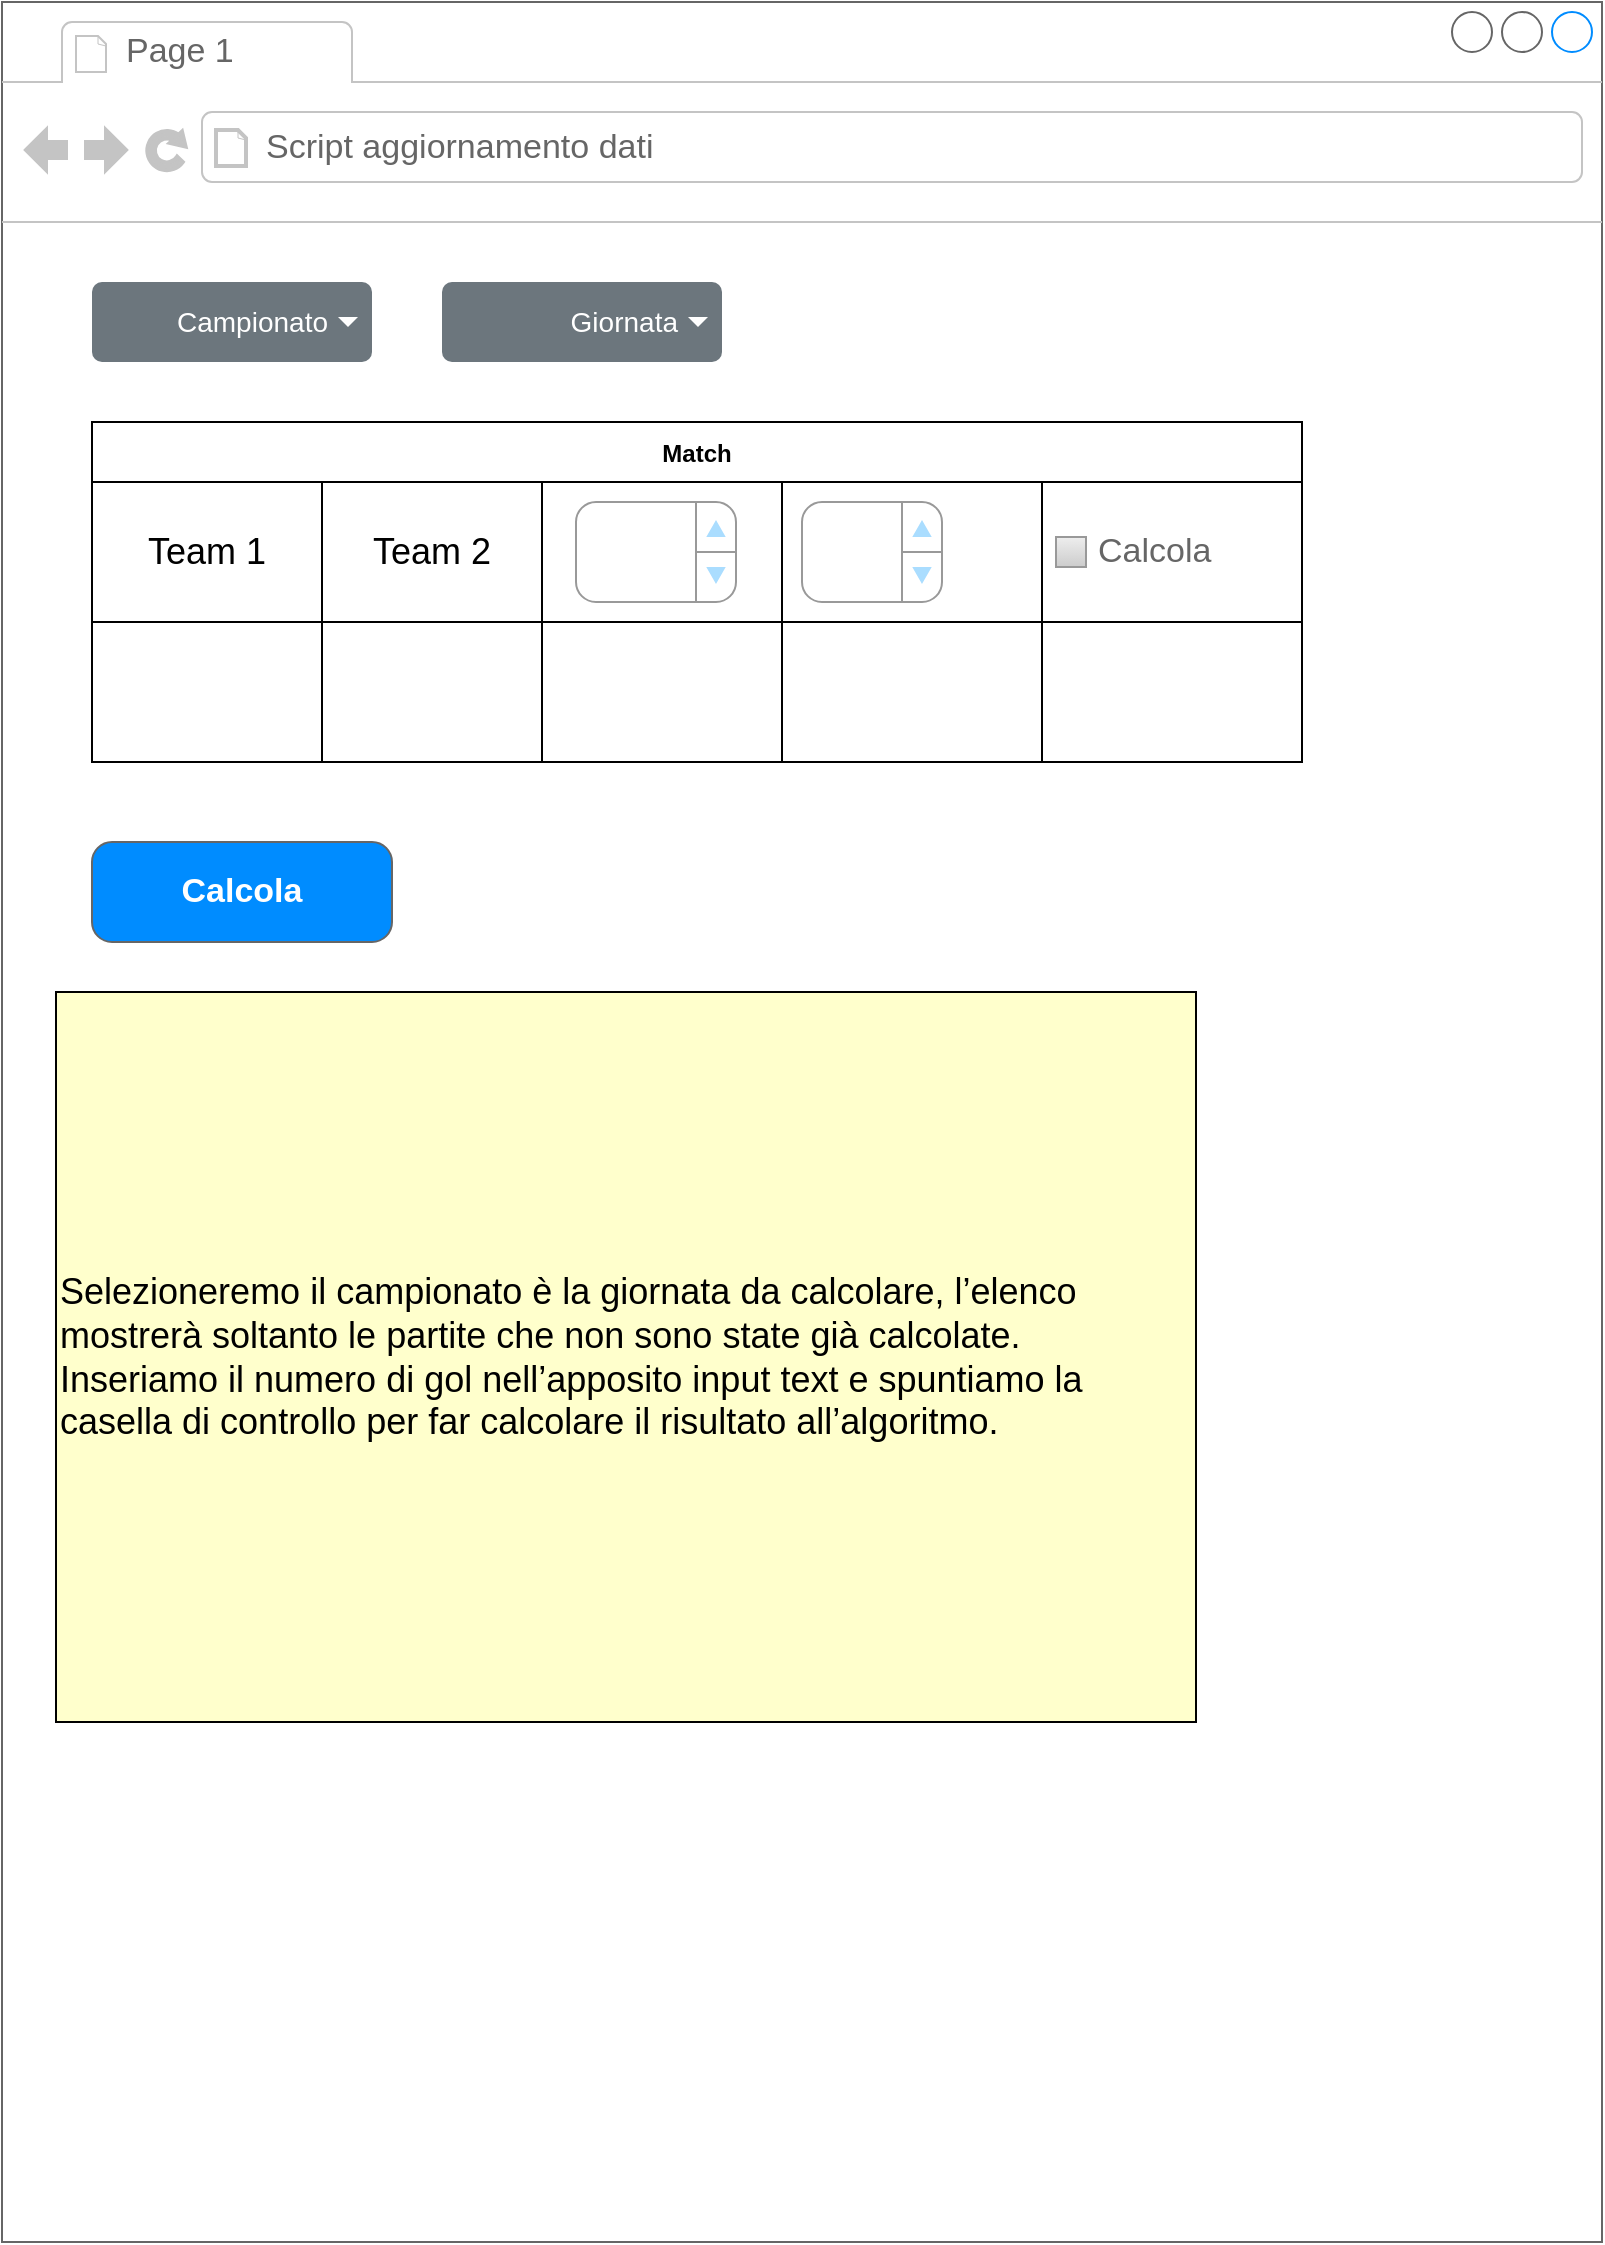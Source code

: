 <mxfile version="15.4.1" type="github">
  <diagram id="uaHTxC-ySIg1MWi0-lsI" name="Page-1">
    <mxGraphModel dx="845" dy="1215" grid="1" gridSize="10" guides="1" tooltips="1" connect="1" arrows="1" fold="1" page="1" pageScale="1" pageWidth="827" pageHeight="1169" math="0" shadow="0">
      <root>
        <mxCell id="0" />
        <mxCell id="1" parent="0" />
        <mxCell id="di2XAjyQTA1PsKkKIKUL-27" value="" style="strokeWidth=1;shadow=0;dashed=0;align=center;html=1;shape=mxgraph.mockup.containers.browserWindow;rSize=0;strokeColor=#666666;strokeColor2=#008cff;strokeColor3=#c4c4c4;mainText=,;recursiveResize=0;" vertex="1" parent="1">
          <mxGeometry x="13" y="10" width="800" height="1120" as="geometry" />
        </mxCell>
        <mxCell id="di2XAjyQTA1PsKkKIKUL-28" value="Page 1" style="strokeWidth=1;shadow=0;dashed=0;align=center;html=1;shape=mxgraph.mockup.containers.anchor;fontSize=17;fontColor=#666666;align=left;" vertex="1" parent="di2XAjyQTA1PsKkKIKUL-27">
          <mxGeometry x="60" y="12" width="110" height="26" as="geometry" />
        </mxCell>
        <mxCell id="di2XAjyQTA1PsKkKIKUL-29" value="Script aggiornamento dati" style="strokeWidth=1;shadow=0;dashed=0;align=center;html=1;shape=mxgraph.mockup.containers.anchor;rSize=0;fontSize=17;fontColor=#666666;align=left;" vertex="1" parent="di2XAjyQTA1PsKkKIKUL-27">
          <mxGeometry x="130" y="60" width="250" height="26" as="geometry" />
        </mxCell>
        <mxCell id="di2XAjyQTA1PsKkKIKUL-52" value="Campionato" style="html=1;shadow=0;dashed=0;shape=mxgraph.bootstrap.rrect;rSize=5;strokeColor=none;strokeWidth=1;fillColor=#6C767D;fontColor=#ffffff;whiteSpace=wrap;align=right;verticalAlign=middle;fontStyle=0;fontSize=14;spacingRight=20;" vertex="1" parent="di2XAjyQTA1PsKkKIKUL-27">
          <mxGeometry x="45" y="140" width="140" height="40" as="geometry" />
        </mxCell>
        <mxCell id="di2XAjyQTA1PsKkKIKUL-53" value="" style="shape=triangle;direction=south;fillColor=#ffffff;strokeColor=none;perimeter=none;" vertex="1" parent="di2XAjyQTA1PsKkKIKUL-52">
          <mxGeometry x="1" y="0.5" width="10" height="5" relative="1" as="geometry">
            <mxPoint x="-17" y="-2.5" as="offset" />
          </mxGeometry>
        </mxCell>
        <mxCell id="di2XAjyQTA1PsKkKIKUL-54" value="Giornata" style="html=1;shadow=0;dashed=0;shape=mxgraph.bootstrap.rrect;rSize=5;strokeColor=none;strokeWidth=1;fillColor=#6C767D;fontColor=#ffffff;whiteSpace=wrap;align=right;verticalAlign=middle;fontStyle=0;fontSize=14;spacingRight=20;" vertex="1" parent="di2XAjyQTA1PsKkKIKUL-27">
          <mxGeometry x="220" y="140" width="140" height="40" as="geometry" />
        </mxCell>
        <mxCell id="di2XAjyQTA1PsKkKIKUL-55" value="" style="shape=triangle;direction=south;fillColor=#ffffff;strokeColor=none;perimeter=none;" vertex="1" parent="di2XAjyQTA1PsKkKIKUL-54">
          <mxGeometry x="1" y="0.5" width="10" height="5" relative="1" as="geometry">
            <mxPoint x="-17" y="-2.5" as="offset" />
          </mxGeometry>
        </mxCell>
        <mxCell id="di2XAjyQTA1PsKkKIKUL-70" value="Match" style="shape=table;startSize=30;container=1;collapsible=0;childLayout=tableLayout;fontStyle=1;align=center;pointerEvents=1;" vertex="1" parent="di2XAjyQTA1PsKkKIKUL-27">
          <mxGeometry x="45" y="210" width="605" height="170" as="geometry" />
        </mxCell>
        <mxCell id="di2XAjyQTA1PsKkKIKUL-71" value="" style="shape=partialRectangle;html=1;whiteSpace=wrap;collapsible=0;dropTarget=0;pointerEvents=0;fillColor=none;top=0;left=0;bottom=0;right=0;points=[[0,0.5],[1,0.5]];portConstraint=eastwest;" vertex="1" parent="di2XAjyQTA1PsKkKIKUL-70">
          <mxGeometry y="30" width="605" height="70" as="geometry" />
        </mxCell>
        <mxCell id="di2XAjyQTA1PsKkKIKUL-72" value="&lt;font style=&quot;font-size: 18px&quot;&gt;Team 1&lt;/font&gt;" style="shape=partialRectangle;html=1;whiteSpace=wrap;connectable=0;fillColor=none;top=0;left=0;bottom=0;right=0;overflow=hidden;pointerEvents=1;" vertex="1" parent="di2XAjyQTA1PsKkKIKUL-71">
          <mxGeometry width="115" height="70" as="geometry">
            <mxRectangle width="115" height="70" as="alternateBounds" />
          </mxGeometry>
        </mxCell>
        <mxCell id="di2XAjyQTA1PsKkKIKUL-73" value="&lt;font style=&quot;font-size: 18px&quot;&gt;Team 2&lt;/font&gt;" style="shape=partialRectangle;html=1;whiteSpace=wrap;connectable=0;fillColor=none;top=0;left=0;bottom=0;right=0;overflow=hidden;pointerEvents=1;" vertex="1" parent="di2XAjyQTA1PsKkKIKUL-71">
          <mxGeometry x="115" width="110" height="70" as="geometry">
            <mxRectangle width="110" height="70" as="alternateBounds" />
          </mxGeometry>
        </mxCell>
        <mxCell id="di2XAjyQTA1PsKkKIKUL-74" value="" style="shape=partialRectangle;html=1;whiteSpace=wrap;connectable=0;fillColor=none;top=0;left=0;bottom=0;right=0;overflow=hidden;pointerEvents=1;" vertex="1" parent="di2XAjyQTA1PsKkKIKUL-71">
          <mxGeometry x="225" width="120" height="70" as="geometry">
            <mxRectangle width="120" height="70" as="alternateBounds" />
          </mxGeometry>
        </mxCell>
        <mxCell id="di2XAjyQTA1PsKkKIKUL-83" style="shape=partialRectangle;html=1;whiteSpace=wrap;connectable=0;fillColor=none;top=0;left=0;bottom=0;right=0;overflow=hidden;pointerEvents=1;" vertex="1" parent="di2XAjyQTA1PsKkKIKUL-71">
          <mxGeometry x="345" width="130" height="70" as="geometry">
            <mxRectangle width="130" height="70" as="alternateBounds" />
          </mxGeometry>
        </mxCell>
        <mxCell id="di2XAjyQTA1PsKkKIKUL-103" style="shape=partialRectangle;html=1;whiteSpace=wrap;connectable=0;fillColor=none;top=0;left=0;bottom=0;right=0;overflow=hidden;pointerEvents=1;" vertex="1" parent="di2XAjyQTA1PsKkKIKUL-71">
          <mxGeometry x="475" width="130" height="70" as="geometry">
            <mxRectangle width="130" height="70" as="alternateBounds" />
          </mxGeometry>
        </mxCell>
        <mxCell id="di2XAjyQTA1PsKkKIKUL-75" value="" style="shape=partialRectangle;html=1;whiteSpace=wrap;collapsible=0;dropTarget=0;pointerEvents=0;fillColor=none;top=0;left=0;bottom=0;right=0;points=[[0,0.5],[1,0.5]];portConstraint=eastwest;" vertex="1" parent="di2XAjyQTA1PsKkKIKUL-70">
          <mxGeometry y="100" width="605" height="70" as="geometry" />
        </mxCell>
        <mxCell id="di2XAjyQTA1PsKkKIKUL-76" value="" style="shape=partialRectangle;html=1;whiteSpace=wrap;connectable=0;fillColor=none;top=0;left=0;bottom=0;right=0;overflow=hidden;pointerEvents=1;" vertex="1" parent="di2XAjyQTA1PsKkKIKUL-75">
          <mxGeometry width="115" height="70" as="geometry">
            <mxRectangle width="115" height="70" as="alternateBounds" />
          </mxGeometry>
        </mxCell>
        <mxCell id="di2XAjyQTA1PsKkKIKUL-77" value="" style="shape=partialRectangle;html=1;whiteSpace=wrap;connectable=0;fillColor=none;top=0;left=0;bottom=0;right=0;overflow=hidden;pointerEvents=1;" vertex="1" parent="di2XAjyQTA1PsKkKIKUL-75">
          <mxGeometry x="115" width="110" height="70" as="geometry">
            <mxRectangle width="110" height="70" as="alternateBounds" />
          </mxGeometry>
        </mxCell>
        <mxCell id="di2XAjyQTA1PsKkKIKUL-78" value="" style="shape=partialRectangle;html=1;whiteSpace=wrap;connectable=0;fillColor=none;top=0;left=0;bottom=0;right=0;overflow=hidden;pointerEvents=1;" vertex="1" parent="di2XAjyQTA1PsKkKIKUL-75">
          <mxGeometry x="225" width="120" height="70" as="geometry">
            <mxRectangle width="120" height="70" as="alternateBounds" />
          </mxGeometry>
        </mxCell>
        <mxCell id="di2XAjyQTA1PsKkKIKUL-84" style="shape=partialRectangle;html=1;whiteSpace=wrap;connectable=0;fillColor=none;top=0;left=0;bottom=0;right=0;overflow=hidden;pointerEvents=1;" vertex="1" parent="di2XAjyQTA1PsKkKIKUL-75">
          <mxGeometry x="345" width="130" height="70" as="geometry">
            <mxRectangle width="130" height="70" as="alternateBounds" />
          </mxGeometry>
        </mxCell>
        <mxCell id="di2XAjyQTA1PsKkKIKUL-104" style="shape=partialRectangle;html=1;whiteSpace=wrap;connectable=0;fillColor=none;top=0;left=0;bottom=0;right=0;overflow=hidden;pointerEvents=1;" vertex="1" parent="di2XAjyQTA1PsKkKIKUL-75">
          <mxGeometry x="475" width="130" height="70" as="geometry">
            <mxRectangle width="130" height="70" as="alternateBounds" />
          </mxGeometry>
        </mxCell>
        <mxCell id="di2XAjyQTA1PsKkKIKUL-86" value="" style="strokeWidth=1;shadow=0;dashed=0;align=center;html=1;shape=mxgraph.mockup.forms.spinner;strokeColor=#999999;spinLayout=right;spinStyle=normal;adjStyle=triangle;fillColor=#aaddff;fontSize=17;fontColor=#666666;mainText=;html=1;overflow=fill;" vertex="1" parent="di2XAjyQTA1PsKkKIKUL-27">
          <mxGeometry x="287" y="250" width="80" height="50" as="geometry" />
        </mxCell>
        <mxCell id="di2XAjyQTA1PsKkKIKUL-87" value="" style="strokeWidth=1;shadow=0;dashed=0;align=center;html=1;shape=mxgraph.mockup.forms.spinner;strokeColor=#999999;spinLayout=right;spinStyle=normal;adjStyle=triangle;fillColor=#aaddff;fontSize=17;fontColor=#666666;mainText=;html=1;overflow=fill;" vertex="1" parent="di2XAjyQTA1PsKkKIKUL-27">
          <mxGeometry x="400" y="250" width="70" height="50" as="geometry" />
        </mxCell>
        <mxCell id="di2XAjyQTA1PsKkKIKUL-102" value="Calcola" style="strokeWidth=1;shadow=0;dashed=0;align=center;html=1;shape=mxgraph.mockup.buttons.button;strokeColor=#666666;fontColor=#ffffff;mainText=;buttonStyle=round;fontSize=17;fontStyle=1;fillColor=#008cff;whiteSpace=wrap;" vertex="1" parent="di2XAjyQTA1PsKkKIKUL-27">
          <mxGeometry x="45" y="420" width="150" height="50" as="geometry" />
        </mxCell>
        <mxCell id="di2XAjyQTA1PsKkKIKUL-108" value="Calcola" style="strokeWidth=1;shadow=0;dashed=0;align=center;html=1;shape=mxgraph.mockup.forms.rrect;rSize=0;fillColor=#eeeeee;strokeColor=#999999;gradientColor=#cccccc;align=left;spacingLeft=4;fontSize=17;fontColor=#666666;labelPosition=right;" vertex="1" parent="di2XAjyQTA1PsKkKIKUL-27">
          <mxGeometry x="527" y="267.5" width="15" height="15" as="geometry" />
        </mxCell>
        <mxCell id="di2XAjyQTA1PsKkKIKUL-115" value="Selezioneremo il campionato è la giornata da calcolare, l’elenco mostrerà soltanto le partite che non sono state già calcolate.&lt;br&gt;Inseriamo il numero di gol nell’apposito input text e spuntiamo la casella di controllo per far calcolare il risultato all’algoritmo.&lt;br&gt;" style="rounded=0;whiteSpace=wrap;html=1;fontSize=18;fillColor=#FFFFCC;align=left;" vertex="1" parent="di2XAjyQTA1PsKkKIKUL-27">
          <mxGeometry x="27" y="495" width="570" height="365" as="geometry" />
        </mxCell>
      </root>
    </mxGraphModel>
  </diagram>
</mxfile>
